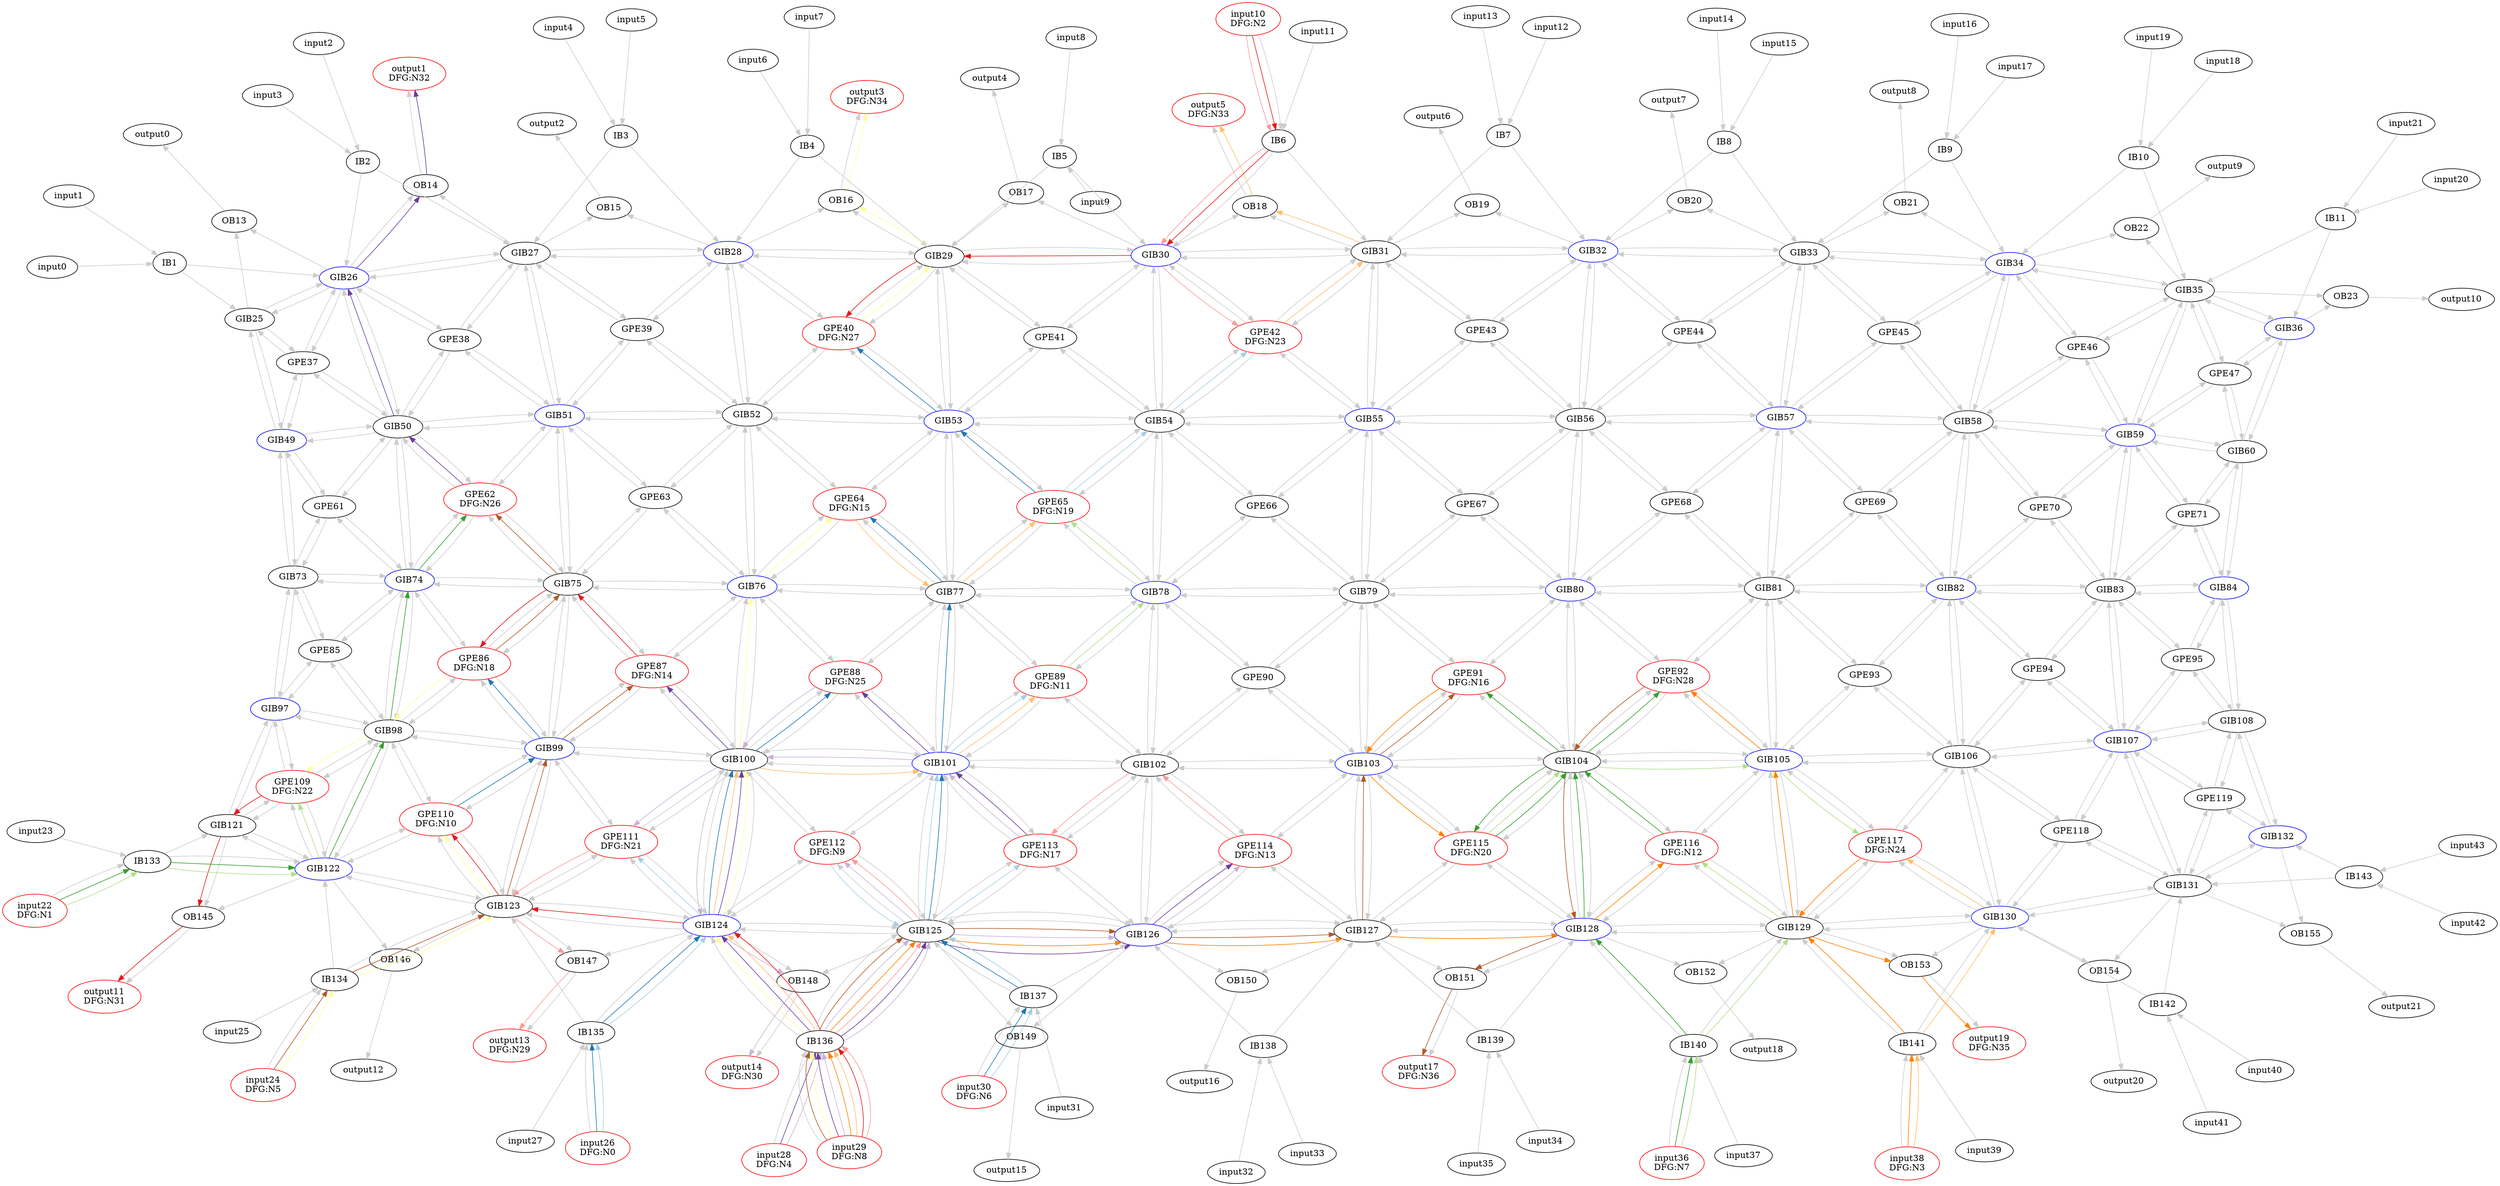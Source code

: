 Digraph G {
layout = sfdp;
overlap = scale;
input26[label = "input26\nDFG:N0", color = red];
input22[label = "input22\nDFG:N1", color = red];
input10[label = "input10\nDFG:N2", color = red];
input38[label = "input38\nDFG:N3", color = red];
input28[label = "input28\nDFG:N4", color = red];
input24[label = "input24\nDFG:N5", color = red];
input30[label = "input30\nDFG:N6", color = red];
input36[label = "input36\nDFG:N7", color = red];
input29[label = "input29\nDFG:N8", color = red];
input0;
input1;
input2;
input3;
input4;
input5;
input6;
input7;
input8;
input9;
input11;
input12;
input13;
input14;
input15;
input16;
input17;
input18;
input19;
input20;
input21;
input23;
input25;
input27;
input31;
input32;
input33;
input34;
input35;
input37;
input39;
input40;
input41;
input42;
input43;
output13[label = "output13\nDFG:N29", color = red];
output14[label = "output14\nDFG:N30", color = red];
output11[label = "output11\nDFG:N31", color = red];
output1[label = "output1\nDFG:N32", color = red];
output5[label = "output5\nDFG:N33", color = red];
output3[label = "output3\nDFG:N34", color = red];
output19[label = "output19\nDFG:N35", color = red];
output17[label = "output17\nDFG:N36", color = red];
output0;
OB13->output0[color = gray80];
OB14->output1[color = gray80];
output2;
OB15->output2[color = gray80];
OB16->output3[color = gray80];
output4;
OB17->output4[color = gray80];
OB18->output5[color = gray80];
output6;
OB19->output6[color = gray80];
output7;
OB20->output7[color = gray80];
output8;
OB21->output8[color = gray80];
output9;
OB22->output9[color = gray80];
output10;
OB23->output10[color = gray80];
OB145->output11[color = gray80];
output12;
OB146->output12[color = gray80];
OB147->output13[color = gray80];
OB148->output14[color = gray80];
output15;
OB149->output15[color = gray80];
output16;
OB150->output16[color = gray80];
OB151->output17[color = gray80];
output18;
OB152->output18[color = gray80];
OB153->output19[color = gray80];
output20;
OB154->output20[color = gray80];
output21;
OB155->output21[color = gray80];
IB1[label = "IB1", color = black];
input0->IB1[color = gray80];
input1->IB1[color = gray80];
IB2[label = "IB2", color = black];
input2->IB2[color = gray80];
input3->IB2[color = gray80];
IB3[label = "IB3", color = black];
input4->IB3[color = gray80];
input5->IB3[color = gray80];
IB4[label = "IB4", color = black];
input6->IB4[color = gray80];
input7->IB4[color = gray80];
IB5[label = "IB5", color = black];
input8->IB5[color = gray80];
input9->IB5[color = gray80];
IB6[label = "IB6", color = black];
input10->IB6[color = gray80];
input11->IB6[color = gray80];
IB7[label = "IB7", color = black];
input12->IB7[color = gray80];
input13->IB7[color = gray80];
IB8[label = "IB8", color = black];
input14->IB8[color = gray80];
input15->IB8[color = gray80];
IB9[label = "IB9", color = black];
input16->IB9[color = gray80];
input17->IB9[color = gray80];
IB10[label = "IB10", color = black];
input18->IB10[color = gray80];
input19->IB10[color = gray80];
IB11[label = "IB11", color = black];
input20->IB11[color = gray80];
input21->IB11[color = gray80];
OB13[label = "OB13", color = black];
GIB25->OB13[color = gray80];
GIB26->OB13[color = gray80];
OB14[label = "OB14", color = black];
GIB26->OB14[color = gray80];
GIB27->OB14[color = gray80];
OB15[label = "OB15", color = black];
GIB27->OB15[color = gray80];
GIB28->OB15[color = gray80];
OB16[label = "OB16", color = black];
GIB28->OB16[color = gray80];
GIB29->OB16[color = gray80];
OB17[label = "OB17", color = black];
GIB29->OB17[color = gray80];
GIB30->OB17[color = gray80];
OB18[label = "OB18", color = black];
GIB30->OB18[color = gray80];
GIB31->OB18[color = gray80];
OB19[label = "OB19", color = black];
GIB31->OB19[color = gray80];
GIB32->OB19[color = gray80];
OB20[label = "OB20", color = black];
GIB32->OB20[color = gray80];
GIB33->OB20[color = gray80];
OB21[label = "OB21", color = black];
GIB33->OB21[color = gray80];
GIB34->OB21[color = gray80];
OB22[label = "OB22", color = black];
GIB34->OB22[color = gray80];
GIB35->OB22[color = gray80];
OB23[label = "OB23", color = black];
GIB35->OB23[color = gray80];
GIB36->OB23[color = gray80];
GIB25[label = "GIB25", color = black];
IB1->GIB25[color = gray80];
GIB26->GIB25[color = gray80];
GPE37->GIB25[color = gray80];
GIB49->GIB25[color = gray80];
GIB26[label = "GIB26", color = blue];
IB1->GIB26[color = gray80];
IB2->GIB26[color = gray80];
GIB25->GIB26[color = gray80];
GIB27->GIB26[color = gray80];
GPE37->GIB26[color = gray80];
GPE38->GIB26[color = gray80];
GIB50->GIB26[color = gray80];
GIB27[label = "GIB27", color = black];
IB2->GIB27[color = gray80];
IB3->GIB27[color = gray80];
GIB26->GIB27[color = gray80];
GIB28->GIB27[color = gray80];
GPE38->GIB27[color = gray80];
GPE39->GIB27[color = gray80];
GIB51->GIB27[color = gray80];
GIB28[label = "GIB28", color = blue];
IB3->GIB28[color = gray80];
IB4->GIB28[color = gray80];
GIB27->GIB28[color = gray80];
GIB29->GIB28[color = gray80];
GPE39->GIB28[color = gray80];
GPE40->GIB28[color = gray80];
GIB52->GIB28[color = gray80];
GIB29[label = "GIB29", color = black];
IB4->GIB29[color = gray80];
IB5->GIB29[color = gray80];
GIB28->GIB29[color = gray80];
GIB30->GIB29[color = gray80];
GPE40->GIB29[color = gray80];
GPE41->GIB29[color = gray80];
GIB53->GIB29[color = gray80];
GIB30[label = "GIB30", color = blue];
IB5->GIB30[color = gray80];
IB6->GIB30[color = gray80];
GIB29->GIB30[color = gray80];
GIB31->GIB30[color = gray80];
GPE41->GIB30[color = gray80];
GPE42->GIB30[color = gray80];
GIB54->GIB30[color = gray80];
GIB31[label = "GIB31", color = black];
IB6->GIB31[color = gray80];
IB7->GIB31[color = gray80];
GIB30->GIB31[color = gray80];
GIB32->GIB31[color = gray80];
GPE42->GIB31[color = gray80];
GPE43->GIB31[color = gray80];
GIB55->GIB31[color = gray80];
GIB32[label = "GIB32", color = blue];
IB7->GIB32[color = gray80];
IB8->GIB32[color = gray80];
GIB31->GIB32[color = gray80];
GIB33->GIB32[color = gray80];
GPE43->GIB32[color = gray80];
GPE44->GIB32[color = gray80];
GIB56->GIB32[color = gray80];
GIB33[label = "GIB33", color = black];
IB8->GIB33[color = gray80];
IB9->GIB33[color = gray80];
GIB32->GIB33[color = gray80];
GIB34->GIB33[color = gray80];
GPE44->GIB33[color = gray80];
GPE45->GIB33[color = gray80];
GIB57->GIB33[color = gray80];
GIB34[label = "GIB34", color = blue];
IB9->GIB34[color = gray80];
IB10->GIB34[color = gray80];
GIB33->GIB34[color = gray80];
GIB35->GIB34[color = gray80];
GPE45->GIB34[color = gray80];
GPE46->GIB34[color = gray80];
GIB58->GIB34[color = gray80];
GIB35[label = "GIB35", color = black];
IB10->GIB35[color = gray80];
IB11->GIB35[color = gray80];
GIB34->GIB35[color = gray80];
GIB36->GIB35[color = gray80];
GPE46->GIB35[color = gray80];
GPE47->GIB35[color = gray80];
GIB59->GIB35[color = gray80];
GIB36[label = "GIB36", color = blue];
IB11->GIB36[color = gray80];
GIB35->GIB36[color = gray80];
GPE47->GIB36[color = gray80];
GIB60->GIB36[color = gray80];
GPE37[label = "GPE37", color = black];
GIB25->GPE37[color = gray80];
GIB26->GPE37[color = gray80];
GIB49->GPE37[color = gray80];
GIB50->GPE37[color = gray80];
GPE38[label = "GPE38", color = black];
GIB26->GPE38[color = gray80];
GIB27->GPE38[color = gray80];
GIB50->GPE38[color = gray80];
GIB51->GPE38[color = gray80];
GPE39[label = "GPE39", color = black];
GIB27->GPE39[color = gray80];
GIB28->GPE39[color = gray80];
GIB51->GPE39[color = gray80];
GIB52->GPE39[color = gray80];
GPE40[label = "GPE40\nDFG:N27", color = red];
GIB28->GPE40[color = gray80];
GIB29->GPE40[color = gray80];
GIB52->GPE40[color = gray80];
GIB53->GPE40[color = gray80];
GPE41[label = "GPE41", color = black];
GIB29->GPE41[color = gray80];
GIB30->GPE41[color = gray80];
GIB53->GPE41[color = gray80];
GIB54->GPE41[color = gray80];
GPE42[label = "GPE42\nDFG:N23", color = red];
GIB30->GPE42[color = gray80];
GIB31->GPE42[color = gray80];
GIB54->GPE42[color = gray80];
GIB55->GPE42[color = gray80];
GPE43[label = "GPE43", color = black];
GIB31->GPE43[color = gray80];
GIB32->GPE43[color = gray80];
GIB55->GPE43[color = gray80];
GIB56->GPE43[color = gray80];
GPE44[label = "GPE44", color = black];
GIB32->GPE44[color = gray80];
GIB33->GPE44[color = gray80];
GIB56->GPE44[color = gray80];
GIB57->GPE44[color = gray80];
GPE45[label = "GPE45", color = black];
GIB33->GPE45[color = gray80];
GIB34->GPE45[color = gray80];
GIB57->GPE45[color = gray80];
GIB58->GPE45[color = gray80];
GPE46[label = "GPE46", color = black];
GIB34->GPE46[color = gray80];
GIB35->GPE46[color = gray80];
GIB58->GPE46[color = gray80];
GIB59->GPE46[color = gray80];
GPE47[label = "GPE47", color = black];
GIB35->GPE47[color = gray80];
GIB36->GPE47[color = gray80];
GIB59->GPE47[color = gray80];
GIB60->GPE47[color = gray80];
GIB49[label = "GIB49", color = blue];
GIB25->GIB49[color = gray80];
GPE37->GIB49[color = gray80];
GIB50->GIB49[color = gray80];
GPE61->GIB49[color = gray80];
GIB73->GIB49[color = gray80];
GIB50[label = "GIB50", color = black];
GIB26->GIB50[color = gray80];
GPE37->GIB50[color = gray80];
GPE38->GIB50[color = gray80];
GIB49->GIB50[color = gray80];
GIB51->GIB50[color = gray80];
GPE61->GIB50[color = gray80];
GPE62->GIB50[color = gray80];
GIB74->GIB50[color = gray80];
GIB51[label = "GIB51", color = blue];
GIB27->GIB51[color = gray80];
GPE38->GIB51[color = gray80];
GPE39->GIB51[color = gray80];
GIB50->GIB51[color = gray80];
GIB52->GIB51[color = gray80];
GPE62->GIB51[color = gray80];
GPE63->GIB51[color = gray80];
GIB75->GIB51[color = gray80];
GIB52[label = "GIB52", color = black];
GIB28->GIB52[color = gray80];
GPE39->GIB52[color = gray80];
GPE40->GIB52[color = gray80];
GIB51->GIB52[color = gray80];
GIB53->GIB52[color = gray80];
GPE63->GIB52[color = gray80];
GPE64->GIB52[color = gray80];
GIB76->GIB52[color = gray80];
GIB53[label = "GIB53", color = blue];
GIB29->GIB53[color = gray80];
GPE40->GIB53[color = gray80];
GPE41->GIB53[color = gray80];
GIB52->GIB53[color = gray80];
GIB54->GIB53[color = gray80];
GPE64->GIB53[color = gray80];
GPE65->GIB53[color = gray80];
GIB77->GIB53[color = gray80];
GIB54[label = "GIB54", color = black];
GIB30->GIB54[color = gray80];
GPE41->GIB54[color = gray80];
GPE42->GIB54[color = gray80];
GIB53->GIB54[color = gray80];
GIB55->GIB54[color = gray80];
GPE65->GIB54[color = gray80];
GPE66->GIB54[color = gray80];
GIB78->GIB54[color = gray80];
GIB55[label = "GIB55", color = blue];
GIB31->GIB55[color = gray80];
GPE42->GIB55[color = gray80];
GPE43->GIB55[color = gray80];
GIB54->GIB55[color = gray80];
GIB56->GIB55[color = gray80];
GPE66->GIB55[color = gray80];
GPE67->GIB55[color = gray80];
GIB79->GIB55[color = gray80];
GIB56[label = "GIB56", color = black];
GIB32->GIB56[color = gray80];
GPE43->GIB56[color = gray80];
GPE44->GIB56[color = gray80];
GIB55->GIB56[color = gray80];
GIB57->GIB56[color = gray80];
GPE67->GIB56[color = gray80];
GPE68->GIB56[color = gray80];
GIB80->GIB56[color = gray80];
GIB57[label = "GIB57", color = blue];
GIB33->GIB57[color = gray80];
GPE44->GIB57[color = gray80];
GPE45->GIB57[color = gray80];
GIB56->GIB57[color = gray80];
GIB58->GIB57[color = gray80];
GPE68->GIB57[color = gray80];
GPE69->GIB57[color = gray80];
GIB81->GIB57[color = gray80];
GIB58[label = "GIB58", color = black];
GIB34->GIB58[color = gray80];
GPE45->GIB58[color = gray80];
GPE46->GIB58[color = gray80];
GIB57->GIB58[color = gray80];
GIB59->GIB58[color = gray80];
GPE69->GIB58[color = gray80];
GPE70->GIB58[color = gray80];
GIB82->GIB58[color = gray80];
GIB59[label = "GIB59", color = blue];
GIB35->GIB59[color = gray80];
GPE46->GIB59[color = gray80];
GPE47->GIB59[color = gray80];
GIB58->GIB59[color = gray80];
GIB60->GIB59[color = gray80];
GPE70->GIB59[color = gray80];
GPE71->GIB59[color = gray80];
GIB83->GIB59[color = gray80];
GIB60[label = "GIB60", color = black];
GIB36->GIB60[color = gray80];
GPE47->GIB60[color = gray80];
GIB59->GIB60[color = gray80];
GPE71->GIB60[color = gray80];
GIB84->GIB60[color = gray80];
GPE61[label = "GPE61", color = black];
GIB49->GPE61[color = gray80];
GIB50->GPE61[color = gray80];
GIB73->GPE61[color = gray80];
GIB74->GPE61[color = gray80];
GPE62[label = "GPE62\nDFG:N26", color = red];
GIB50->GPE62[color = gray80];
GIB51->GPE62[color = gray80];
GIB74->GPE62[color = gray80];
GIB75->GPE62[color = gray80];
GPE63[label = "GPE63", color = black];
GIB51->GPE63[color = gray80];
GIB52->GPE63[color = gray80];
GIB75->GPE63[color = gray80];
GIB76->GPE63[color = gray80];
GPE64[label = "GPE64\nDFG:N15", color = red];
GIB52->GPE64[color = gray80];
GIB53->GPE64[color = gray80];
GIB76->GPE64[color = gray80];
GIB77->GPE64[color = gray80];
GPE65[label = "GPE65\nDFG:N19", color = red];
GIB53->GPE65[color = gray80];
GIB54->GPE65[color = gray80];
GIB77->GPE65[color = gray80];
GIB78->GPE65[color = gray80];
GPE66[label = "GPE66", color = black];
GIB54->GPE66[color = gray80];
GIB55->GPE66[color = gray80];
GIB78->GPE66[color = gray80];
GIB79->GPE66[color = gray80];
GPE67[label = "GPE67", color = black];
GIB55->GPE67[color = gray80];
GIB56->GPE67[color = gray80];
GIB79->GPE67[color = gray80];
GIB80->GPE67[color = gray80];
GPE68[label = "GPE68", color = black];
GIB56->GPE68[color = gray80];
GIB57->GPE68[color = gray80];
GIB80->GPE68[color = gray80];
GIB81->GPE68[color = gray80];
GPE69[label = "GPE69", color = black];
GIB57->GPE69[color = gray80];
GIB58->GPE69[color = gray80];
GIB81->GPE69[color = gray80];
GIB82->GPE69[color = gray80];
GPE70[label = "GPE70", color = black];
GIB58->GPE70[color = gray80];
GIB59->GPE70[color = gray80];
GIB82->GPE70[color = gray80];
GIB83->GPE70[color = gray80];
GPE71[label = "GPE71", color = black];
GIB59->GPE71[color = gray80];
GIB60->GPE71[color = gray80];
GIB83->GPE71[color = gray80];
GIB84->GPE71[color = gray80];
GIB73[label = "GIB73", color = black];
GIB49->GIB73[color = gray80];
GPE61->GIB73[color = gray80];
GIB74->GIB73[color = gray80];
GPE85->GIB73[color = gray80];
GIB97->GIB73[color = gray80];
GIB74[label = "GIB74", color = blue];
GIB50->GIB74[color = gray80];
GPE61->GIB74[color = gray80];
GPE62->GIB74[color = gray80];
GIB73->GIB74[color = gray80];
GIB75->GIB74[color = gray80];
GPE85->GIB74[color = gray80];
GPE86->GIB74[color = gray80];
GIB98->GIB74[color = gray80];
GIB75[label = "GIB75", color = black];
GIB51->GIB75[color = gray80];
GPE62->GIB75[color = gray80];
GPE63->GIB75[color = gray80];
GIB74->GIB75[color = gray80];
GIB76->GIB75[color = gray80];
GPE86->GIB75[color = gray80];
GPE87->GIB75[color = gray80];
GIB99->GIB75[color = gray80];
GIB76[label = "GIB76", color = blue];
GIB52->GIB76[color = gray80];
GPE63->GIB76[color = gray80];
GPE64->GIB76[color = gray80];
GIB75->GIB76[color = gray80];
GIB77->GIB76[color = gray80];
GPE87->GIB76[color = gray80];
GPE88->GIB76[color = gray80];
GIB100->GIB76[color = gray80];
GIB77[label = "GIB77", color = black];
GIB53->GIB77[color = gray80];
GPE64->GIB77[color = gray80];
GPE65->GIB77[color = gray80];
GIB76->GIB77[color = gray80];
GIB78->GIB77[color = gray80];
GPE88->GIB77[color = gray80];
GPE89->GIB77[color = gray80];
GIB101->GIB77[color = gray80];
GIB78[label = "GIB78", color = blue];
GIB54->GIB78[color = gray80];
GPE65->GIB78[color = gray80];
GPE66->GIB78[color = gray80];
GIB77->GIB78[color = gray80];
GIB79->GIB78[color = gray80];
GPE89->GIB78[color = gray80];
GPE90->GIB78[color = gray80];
GIB102->GIB78[color = gray80];
GIB79[label = "GIB79", color = black];
GIB55->GIB79[color = gray80];
GPE66->GIB79[color = gray80];
GPE67->GIB79[color = gray80];
GIB78->GIB79[color = gray80];
GIB80->GIB79[color = gray80];
GPE90->GIB79[color = gray80];
GPE91->GIB79[color = gray80];
GIB103->GIB79[color = gray80];
GIB80[label = "GIB80", color = blue];
GIB56->GIB80[color = gray80];
GPE67->GIB80[color = gray80];
GPE68->GIB80[color = gray80];
GIB79->GIB80[color = gray80];
GIB81->GIB80[color = gray80];
GPE91->GIB80[color = gray80];
GPE92->GIB80[color = gray80];
GIB104->GIB80[color = gray80];
GIB81[label = "GIB81", color = black];
GIB57->GIB81[color = gray80];
GPE68->GIB81[color = gray80];
GPE69->GIB81[color = gray80];
GIB80->GIB81[color = gray80];
GIB82->GIB81[color = gray80];
GPE92->GIB81[color = gray80];
GPE93->GIB81[color = gray80];
GIB105->GIB81[color = gray80];
GIB82[label = "GIB82", color = blue];
GIB58->GIB82[color = gray80];
GPE69->GIB82[color = gray80];
GPE70->GIB82[color = gray80];
GIB81->GIB82[color = gray80];
GIB83->GIB82[color = gray80];
GPE93->GIB82[color = gray80];
GPE94->GIB82[color = gray80];
GIB106->GIB82[color = gray80];
GIB83[label = "GIB83", color = black];
GIB59->GIB83[color = gray80];
GPE70->GIB83[color = gray80];
GPE71->GIB83[color = gray80];
GIB82->GIB83[color = gray80];
GIB84->GIB83[color = gray80];
GPE94->GIB83[color = gray80];
GPE95->GIB83[color = gray80];
GIB107->GIB83[color = gray80];
GIB84[label = "GIB84", color = blue];
GIB60->GIB84[color = gray80];
GPE71->GIB84[color = gray80];
GIB83->GIB84[color = gray80];
GPE95->GIB84[color = gray80];
GIB108->GIB84[color = gray80];
GPE85[label = "GPE85", color = black];
GIB73->GPE85[color = gray80];
GIB74->GPE85[color = gray80];
GIB97->GPE85[color = gray80];
GIB98->GPE85[color = gray80];
GPE86[label = "GPE86\nDFG:N18", color = red];
GIB74->GPE86[color = gray80];
GIB75->GPE86[color = gray80];
GIB98->GPE86[color = gray80];
GIB99->GPE86[color = gray80];
GPE87[label = "GPE87\nDFG:N14", color = red];
GIB75->GPE87[color = gray80];
GIB76->GPE87[color = gray80];
GIB99->GPE87[color = gray80];
GIB100->GPE87[color = gray80];
GPE88[label = "GPE88\nDFG:N25", color = red];
GIB76->GPE88[color = gray80];
GIB77->GPE88[color = gray80];
GIB100->GPE88[color = gray80];
GIB101->GPE88[color = gray80];
GPE89[label = "GPE89\nDFG:N11", color = red];
GIB77->GPE89[color = gray80];
GIB78->GPE89[color = gray80];
GIB101->GPE89[color = gray80];
GIB102->GPE89[color = gray80];
GPE90[label = "GPE90", color = black];
GIB78->GPE90[color = gray80];
GIB79->GPE90[color = gray80];
GIB102->GPE90[color = gray80];
GIB103->GPE90[color = gray80];
GPE91[label = "GPE91\nDFG:N16", color = red];
GIB79->GPE91[color = gray80];
GIB80->GPE91[color = gray80];
GIB103->GPE91[color = gray80];
GIB104->GPE91[color = gray80];
GPE92[label = "GPE92\nDFG:N28", color = red];
GIB80->GPE92[color = gray80];
GIB81->GPE92[color = gray80];
GIB104->GPE92[color = gray80];
GIB105->GPE92[color = gray80];
GPE93[label = "GPE93", color = black];
GIB81->GPE93[color = gray80];
GIB82->GPE93[color = gray80];
GIB105->GPE93[color = gray80];
GIB106->GPE93[color = gray80];
GPE94[label = "GPE94", color = black];
GIB82->GPE94[color = gray80];
GIB83->GPE94[color = gray80];
GIB106->GPE94[color = gray80];
GIB107->GPE94[color = gray80];
GPE95[label = "GPE95", color = black];
GIB83->GPE95[color = gray80];
GIB84->GPE95[color = gray80];
GIB107->GPE95[color = gray80];
GIB108->GPE95[color = gray80];
GIB97[label = "GIB97", color = blue];
GIB73->GIB97[color = gray80];
GPE85->GIB97[color = gray80];
GIB98->GIB97[color = gray80];
GPE109->GIB97[color = gray80];
GIB121->GIB97[color = gray80];
GIB98[label = "GIB98", color = black];
GIB74->GIB98[color = gray80];
GPE85->GIB98[color = gray80];
GPE86->GIB98[color = gray80];
GIB97->GIB98[color = gray80];
GIB99->GIB98[color = gray80];
GPE109->GIB98[color = gray80];
GPE110->GIB98[color = gray80];
GIB122->GIB98[color = gray80];
GIB99[label = "GIB99", color = blue];
GIB75->GIB99[color = gray80];
GPE86->GIB99[color = gray80];
GPE87->GIB99[color = gray80];
GIB98->GIB99[color = gray80];
GIB100->GIB99[color = gray80];
GPE110->GIB99[color = gray80];
GPE111->GIB99[color = gray80];
GIB123->GIB99[color = gray80];
GIB100[label = "GIB100", color = black];
GIB76->GIB100[color = gray80];
GPE87->GIB100[color = gray80];
GPE88->GIB100[color = gray80];
GIB99->GIB100[color = gray80];
GIB101->GIB100[color = gray80];
GPE111->GIB100[color = gray80];
GPE112->GIB100[color = gray80];
GIB124->GIB100[color = gray80];
GIB101[label = "GIB101", color = blue];
GIB77->GIB101[color = gray80];
GPE88->GIB101[color = gray80];
GPE89->GIB101[color = gray80];
GIB100->GIB101[color = gray80];
GIB102->GIB101[color = gray80];
GPE112->GIB101[color = gray80];
GPE113->GIB101[color = gray80];
GIB125->GIB101[color = gray80];
GIB102[label = "GIB102", color = black];
GIB78->GIB102[color = gray80];
GPE89->GIB102[color = gray80];
GPE90->GIB102[color = gray80];
GIB101->GIB102[color = gray80];
GIB103->GIB102[color = gray80];
GPE113->GIB102[color = gray80];
GPE114->GIB102[color = gray80];
GIB126->GIB102[color = gray80];
GIB103[label = "GIB103", color = blue];
GIB79->GIB103[color = gray80];
GPE90->GIB103[color = gray80];
GPE91->GIB103[color = gray80];
GIB102->GIB103[color = gray80];
GIB104->GIB103[color = gray80];
GPE114->GIB103[color = gray80];
GPE115->GIB103[color = gray80];
GIB127->GIB103[color = gray80];
GIB104[label = "GIB104", color = black];
GIB80->GIB104[color = gray80];
GPE91->GIB104[color = gray80];
GPE92->GIB104[color = gray80];
GIB103->GIB104[color = gray80];
GIB105->GIB104[color = gray80];
GPE115->GIB104[color = gray80];
GPE116->GIB104[color = gray80];
GIB128->GIB104[color = gray80];
GIB105[label = "GIB105", color = blue];
GIB81->GIB105[color = gray80];
GPE92->GIB105[color = gray80];
GPE93->GIB105[color = gray80];
GIB104->GIB105[color = gray80];
GIB106->GIB105[color = gray80];
GPE116->GIB105[color = gray80];
GPE117->GIB105[color = gray80];
GIB129->GIB105[color = gray80];
GIB106[label = "GIB106", color = black];
GIB82->GIB106[color = gray80];
GPE93->GIB106[color = gray80];
GPE94->GIB106[color = gray80];
GIB105->GIB106[color = gray80];
GIB107->GIB106[color = gray80];
GPE117->GIB106[color = gray80];
GPE118->GIB106[color = gray80];
GIB130->GIB106[color = gray80];
GIB107[label = "GIB107", color = blue];
GIB83->GIB107[color = gray80];
GPE94->GIB107[color = gray80];
GPE95->GIB107[color = gray80];
GIB106->GIB107[color = gray80];
GIB108->GIB107[color = gray80];
GPE118->GIB107[color = gray80];
GPE119->GIB107[color = gray80];
GIB131->GIB107[color = gray80];
GIB108[label = "GIB108", color = black];
GIB84->GIB108[color = gray80];
GPE95->GIB108[color = gray80];
GIB107->GIB108[color = gray80];
GPE119->GIB108[color = gray80];
GIB132->GIB108[color = gray80];
GPE109[label = "GPE109\nDFG:N22", color = red];
GIB97->GPE109[color = gray80];
GIB98->GPE109[color = gray80];
GIB121->GPE109[color = gray80];
GIB122->GPE109[color = gray80];
GPE110[label = "GPE110\nDFG:N10", color = red];
GIB98->GPE110[color = gray80];
GIB99->GPE110[color = gray80];
GIB122->GPE110[color = gray80];
GIB123->GPE110[color = gray80];
GPE111[label = "GPE111\nDFG:N21", color = red];
GIB99->GPE111[color = gray80];
GIB100->GPE111[color = gray80];
GIB123->GPE111[color = gray80];
GIB124->GPE111[color = gray80];
GPE112[label = "GPE112\nDFG:N9", color = red];
GIB100->GPE112[color = gray80];
GIB101->GPE112[color = gray80];
GIB124->GPE112[color = gray80];
GIB125->GPE112[color = gray80];
GPE113[label = "GPE113\nDFG:N17", color = red];
GIB101->GPE113[color = gray80];
GIB102->GPE113[color = gray80];
GIB125->GPE113[color = gray80];
GIB126->GPE113[color = gray80];
GPE114[label = "GPE114\nDFG:N13", color = red];
GIB102->GPE114[color = gray80];
GIB103->GPE114[color = gray80];
GIB126->GPE114[color = gray80];
GIB127->GPE114[color = gray80];
GPE115[label = "GPE115\nDFG:N20", color = red];
GIB103->GPE115[color = gray80];
GIB104->GPE115[color = gray80];
GIB127->GPE115[color = gray80];
GIB128->GPE115[color = gray80];
GPE116[label = "GPE116\nDFG:N12", color = red];
GIB104->GPE116[color = gray80];
GIB105->GPE116[color = gray80];
GIB128->GPE116[color = gray80];
GIB129->GPE116[color = gray80];
GPE117[label = "GPE117\nDFG:N24", color = red];
GIB105->GPE117[color = gray80];
GIB106->GPE117[color = gray80];
GIB129->GPE117[color = gray80];
GIB130->GPE117[color = gray80];
GPE118[label = "GPE118", color = black];
GIB106->GPE118[color = gray80];
GIB107->GPE118[color = gray80];
GIB130->GPE118[color = gray80];
GIB131->GPE118[color = gray80];
GPE119[label = "GPE119", color = black];
GIB107->GPE119[color = gray80];
GIB108->GPE119[color = gray80];
GIB131->GPE119[color = gray80];
GIB132->GPE119[color = gray80];
GIB121[label = "GIB121", color = black];
GIB97->GIB121[color = gray80];
GPE109->GIB121[color = gray80];
GIB122->GIB121[color = gray80];
IB133->GIB121[color = gray80];
GIB122[label = "GIB122", color = blue];
GIB98->GIB122[color = gray80];
GPE109->GIB122[color = gray80];
GPE110->GIB122[color = gray80];
GIB121->GIB122[color = gray80];
GIB123->GIB122[color = gray80];
IB133->GIB122[color = gray80];
IB134->GIB122[color = gray80];
GIB123[label = "GIB123", color = black];
GIB99->GIB123[color = gray80];
GPE110->GIB123[color = gray80];
GPE111->GIB123[color = gray80];
GIB122->GIB123[color = gray80];
GIB124->GIB123[color = gray80];
IB134->GIB123[color = gray80];
IB135->GIB123[color = gray80];
GIB124[label = "GIB124", color = blue];
GIB100->GIB124[color = gray80];
GPE111->GIB124[color = gray80];
GPE112->GIB124[color = gray80];
GIB123->GIB124[color = gray80];
GIB125->GIB124[color = gray80];
IB135->GIB124[color = gray80];
IB136->GIB124[color = gray80];
GIB125[label = "GIB125", color = black];
GIB101->GIB125[color = gray80];
GPE112->GIB125[color = gray80];
GPE113->GIB125[color = gray80];
GIB124->GIB125[color = gray80];
GIB126->GIB125[color = gray80];
IB136->GIB125[color = gray80];
IB137->GIB125[color = gray80];
GIB126[label = "GIB126", color = blue];
GIB102->GIB126[color = gray80];
GPE113->GIB126[color = gray80];
GPE114->GIB126[color = gray80];
GIB125->GIB126[color = gray80];
GIB127->GIB126[color = gray80];
IB137->GIB126[color = gray80];
IB138->GIB126[color = gray80];
GIB127[label = "GIB127", color = black];
GIB103->GIB127[color = gray80];
GPE114->GIB127[color = gray80];
GPE115->GIB127[color = gray80];
GIB126->GIB127[color = gray80];
GIB128->GIB127[color = gray80];
IB138->GIB127[color = gray80];
IB139->GIB127[color = gray80];
GIB128[label = "GIB128", color = blue];
GIB104->GIB128[color = gray80];
GPE115->GIB128[color = gray80];
GPE116->GIB128[color = gray80];
GIB127->GIB128[color = gray80];
GIB129->GIB128[color = gray80];
IB139->GIB128[color = gray80];
IB140->GIB128[color = gray80];
GIB129[label = "GIB129", color = black];
GIB105->GIB129[color = gray80];
GPE116->GIB129[color = gray80];
GPE117->GIB129[color = gray80];
GIB128->GIB129[color = gray80];
GIB130->GIB129[color = gray80];
IB140->GIB129[color = gray80];
IB141->GIB129[color = gray80];
GIB130[label = "GIB130", color = blue];
GIB106->GIB130[color = gray80];
GPE117->GIB130[color = gray80];
GPE118->GIB130[color = gray80];
GIB129->GIB130[color = gray80];
GIB131->GIB130[color = gray80];
IB141->GIB130[color = gray80];
IB142->GIB130[color = gray80];
GIB131[label = "GIB131", color = black];
GIB107->GIB131[color = gray80];
GPE118->GIB131[color = gray80];
GPE119->GIB131[color = gray80];
GIB130->GIB131[color = gray80];
GIB132->GIB131[color = gray80];
IB142->GIB131[color = gray80];
IB143->GIB131[color = gray80];
GIB132[label = "GIB132", color = blue];
GIB108->GIB132[color = gray80];
GPE119->GIB132[color = gray80];
GIB131->GIB132[color = gray80];
IB143->GIB132[color = gray80];
IB133[label = "IB133", color = black];
input22->IB133[color = gray80];
input23->IB133[color = gray80];
IB134[label = "IB134", color = black];
input24->IB134[color = gray80];
input25->IB134[color = gray80];
IB135[label = "IB135", color = black];
input26->IB135[color = gray80];
input27->IB135[color = gray80];
IB136[label = "IB136", color = black];
input28->IB136[color = gray80];
input29->IB136[color = gray80];
IB137[label = "IB137", color = black];
input30->IB137[color = gray80];
input31->IB137[color = gray80];
IB138[label = "IB138", color = black];
input32->IB138[color = gray80];
input33->IB138[color = gray80];
IB139[label = "IB139", color = black];
input34->IB139[color = gray80];
input35->IB139[color = gray80];
IB140[label = "IB140", color = black];
input36->IB140[color = gray80];
input37->IB140[color = gray80];
IB141[label = "IB141", color = black];
input38->IB141[color = gray80];
input39->IB141[color = gray80];
IB142[label = "IB142", color = black];
input40->IB142[color = gray80];
input41->IB142[color = gray80];
IB143[label = "IB143", color = black];
input42->IB143[color = gray80];
input43->IB143[color = gray80];
OB145[label = "OB145", color = black];
GIB121->OB145[color = gray80];
GIB122->OB145[color = gray80];
OB146[label = "OB146", color = black];
GIB122->OB146[color = gray80];
GIB123->OB146[color = gray80];
OB147[label = "OB147", color = black];
GIB123->OB147[color = gray80];
GIB124->OB147[color = gray80];
OB148[label = "OB148", color = black];
GIB124->OB148[color = gray80];
GIB125->OB148[color = gray80];
OB149[label = "OB149", color = black];
GIB125->OB149[color = gray80];
GIB126->OB149[color = gray80];
OB150[label = "OB150", color = black];
GIB126->OB150[color = gray80];
GIB127->OB150[color = gray80];
OB151[label = "OB151", color = black];
GIB127->OB151[color = gray80];
GIB128->OB151[color = gray80];
OB152[label = "OB152", color = black];
GIB128->OB152[color = gray80];
GIB129->OB152[color = gray80];
OB153[label = "OB153", color = black];
GIB129->OB153[color = gray80];
GIB130->OB153[color = gray80];
OB154[label = "OB154", color = black];
GIB130->OB154[color = gray80];
GIB131->OB154[color = gray80];
OB155[label = "OB155", color = black];
GIB131->OB155[color = gray80];
GIB132->OB155[color = gray80];
edge [colorscheme=paired12];
input26->IB135->GIB124->GPE111[weight = 4, color = 1];
input26->IB135->GIB124->GIB100->GPE88[weight = 4, color = 2];
input22->IB133->GIB122->GPE109[weight = 4, color = 3];
input22->IB133->GIB122->GIB98->GIB74->GPE62[weight = 4, color = 4];
input10->IB6->GIB30->GPE42[weight = 4, color = 5];
input10->IB6->GIB30->GIB29->GPE40[weight = 4, color = 6];
input38->IB141->GIB130->GPE117[weight = 4, color = 7];
input38->IB141->GIB129->GIB105->GPE92[weight = 4, color = 8];
input28->IB136->GIB125->GPE112[weight = 4, color = 9];
input28->IB136->GIB125->GIB126->GPE114[weight = 4, color = 10];
input24->IB134->GIB123->GPE110[weight = 4, color = 11];
input24->IB134->GIB123->GIB99->GPE87[weight = 4, color = 12];
input30->IB137->GIB125->GIB101->GPE89[weight = 4, color = 1];
input30->IB137->GIB125->GIB101->GIB77->GPE64[weight = 4, color = 2];
input36->IB140->GIB129->GPE116[weight = 4, color = 3];
input36->IB140->GIB128->GIB104->GPE91[weight = 4, color = 4];
input29->IB136->GIB125->GPE112[weight = 4, color = 5];
input29->IB136->GIB124->GIB123->GPE110[weight = 4, color = 6];
input29->IB136->GIB124->GIB100->GIB101->GPE89[weight = 4, color = 7];
input29->IB136->GIB125->GIB126->GIB127->GIB128->GPE116[weight = 4, color = 8];
input29->IB136->GIB125->GIB126->GPE114[weight = 4, color = 9];
input29->IB136->GIB124->GIB100->GPE87[weight = 4, color = 10];
input29->IB136->GIB124->GIB100->GIB76->GPE64[weight = 4, color = 11];
input29->IB136->GIB125->GIB126->GIB127->GIB103->GPE91[weight = 4, color = 12];
GPE112->GIB125->GPE113[weight = 4, color = 1];
GPE110->GIB99->GPE86[weight = 4, color = 2];
GPE89->GIB78->GPE65[weight = 4, color = 3];
GPE116->GIB104->GPE115[weight = 4, color = 4];
GPE114->GIB102->GPE113[weight = 4, color = 5];
GPE87->GIB75->GPE86[weight = 4, color = 6];
GPE64->GIB77->GPE65[weight = 4, color = 7];
GPE91->GIB103->GPE115[weight = 4, color = 8];
GPE113->GIB101->GIB100->GPE111[weight = 4, color = 9];
GPE113->GIB101->GPE88[weight = 4, color = 10];
GPE86->GIB98->GPE109[weight = 4, color = 11];
GPE86->GIB75->GPE62[weight = 4, color = 12];
GPE65->GIB54->GPE42[weight = 4, color = 1];
GPE65->GIB53->GPE40[weight = 4, color = 2];
GPE115->GIB104->GIB105->GPE117[weight = 4, color = 3];
GPE115->GIB104->GPE92[weight = 4, color = 4];
GPE111->GIB123->OB147->output13[weight = 4, color = 5];
GPE109->GIB121->OB145->output11[weight = 4, color = 6];
GPE42->GIB31->OB18->output5[weight = 4, color = 7];
GPE117->GIB129->OB153->output19[weight = 4, color = 8];
GPE88->GIB100->GIB124->OB148->output14[weight = 4, color = 9];
GPE62->GIB50->GIB26->OB14->output1[weight = 4, color = 10];
GPE40->GIB29->OB16->output3[weight = 4, color = 11];
GPE92->GIB104->GIB128->OB151->output17[weight = 4, color = 12];
}
